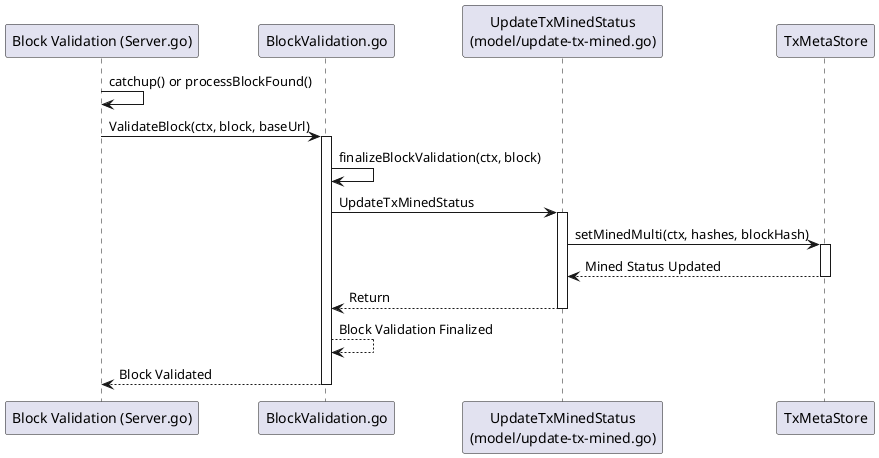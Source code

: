 @startuml
participant "Block Validation (Server.go)" as Server
participant "BlockValidation.go" as BlockValidation
participant "UpdateTxMinedStatus\n(model/update-tx-mined.go)" as UpdateTxMinedStatus
participant "TxMetaStore" as TxMetaStore

Server -> Server: catchup() or processBlockFound()

Server -> BlockValidation: ValidateBlock(ctx, block, baseUrl)
activate BlockValidation

BlockValidation -> BlockValidation: finalizeBlockValidation(ctx, block)

BlockValidation -> UpdateTxMinedStatus: UpdateTxMinedStatus
activate UpdateTxMinedStatus

UpdateTxMinedStatus -> TxMetaStore: setMinedMulti(ctx, hashes, blockHash)
activate TxMetaStore

TxMetaStore --> UpdateTxMinedStatus: Mined Status Updated
deactivate TxMetaStore

UpdateTxMinedStatus --> BlockValidation: Return
deactivate UpdateTxMinedStatus

BlockValidation --> BlockValidation: Block Validation Finalized

BlockValidation --> Server: Block Validated
deactivate BlockValidation
@enduml
